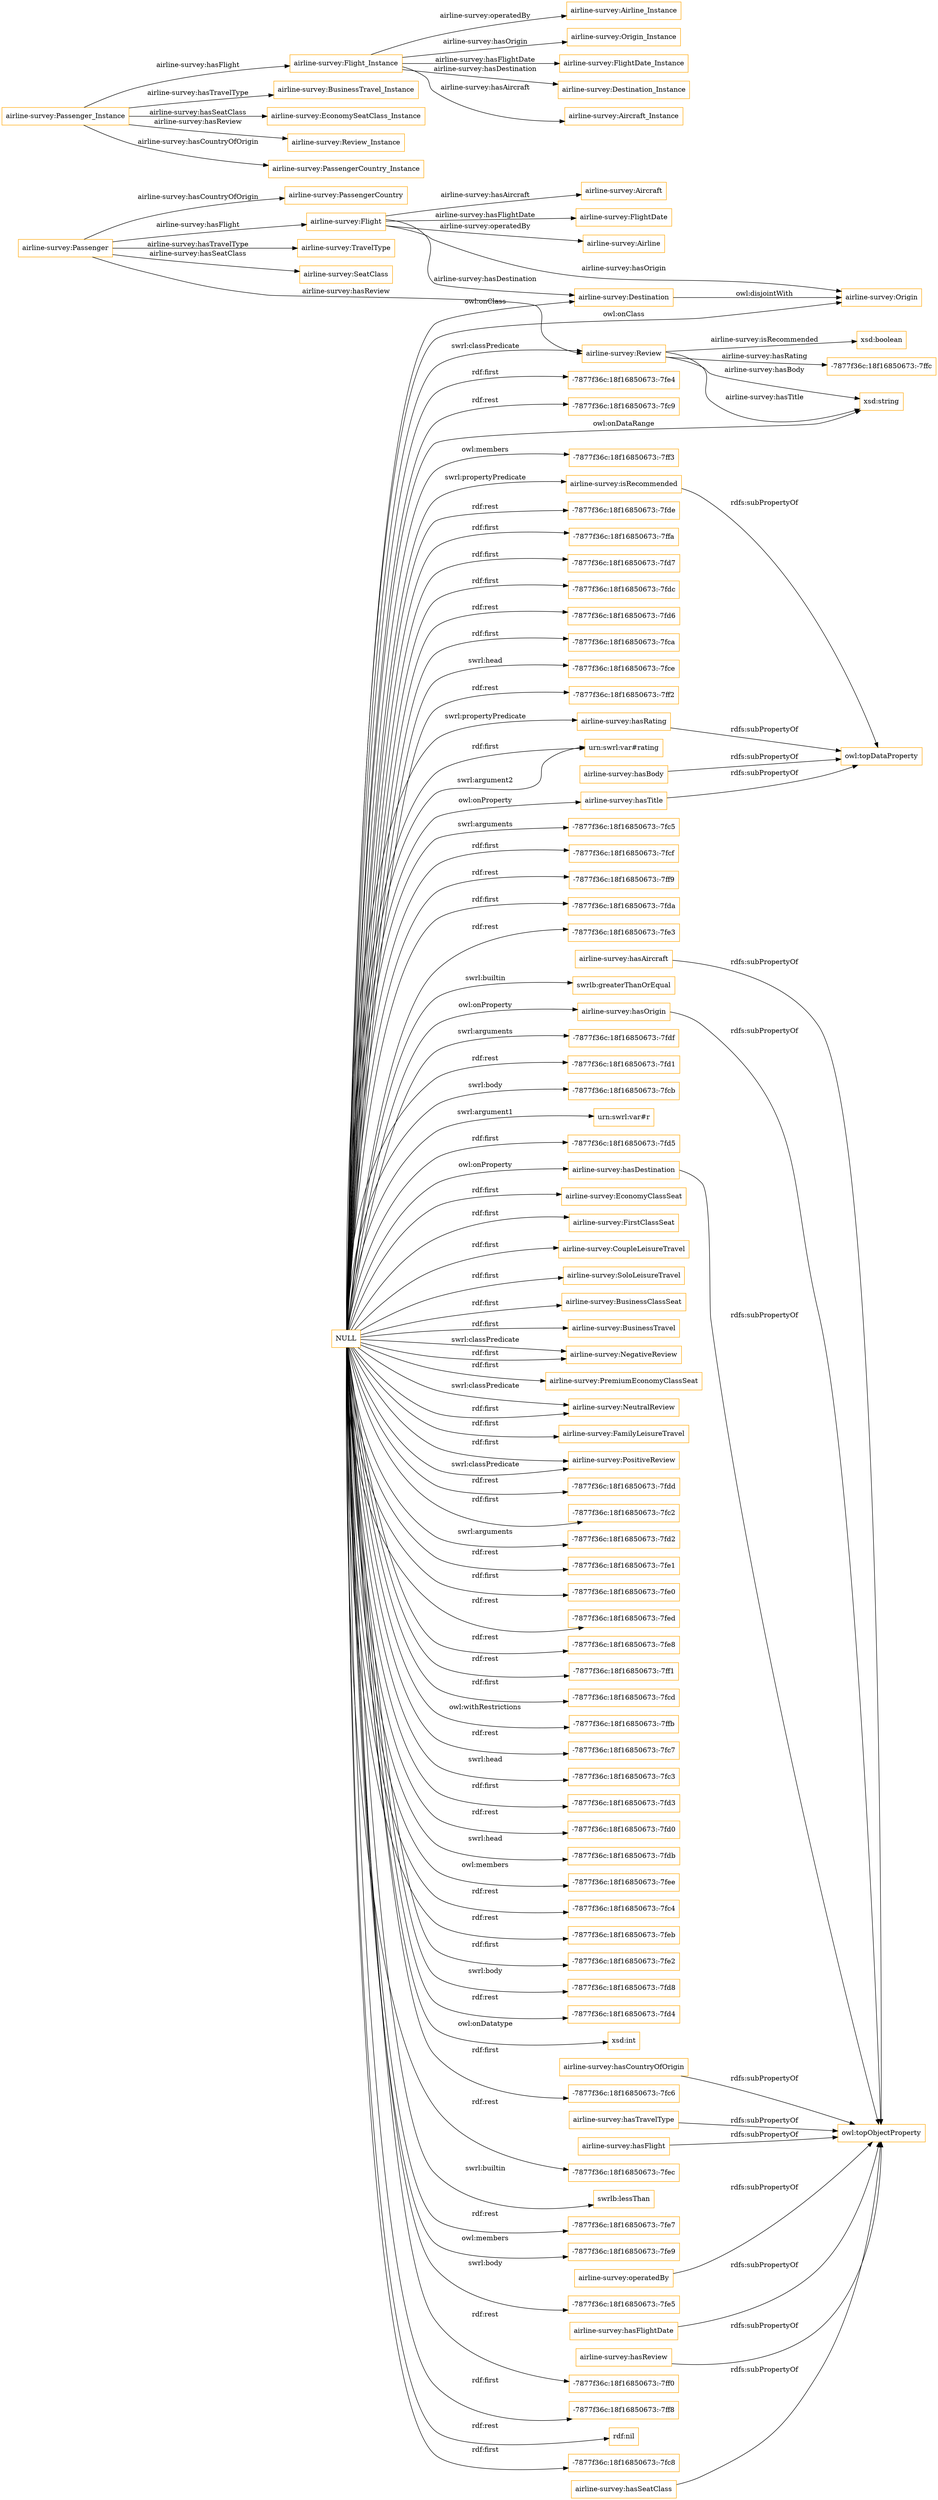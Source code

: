 digraph ar2dtool_diagram { 
rankdir=LR;
size="1501"
node [shape = rectangle, color="orange"]; "airline-survey:Destination" "airline-survey:Aircraft" "airline-survey:EconomyClassSeat" "airline-survey:FirstClassSeat" "airline-survey:CoupleLeisureTravel" "airline-survey:PassengerCountry" "airline-survey:FlightDate" "airline-survey:Review" "airline-survey:SoloLeisureTravel" "airline-survey:BusinessClassSeat" "airline-survey:TravelType" "airline-survey:BusinessTravel" "airline-survey:SeatClass" "airline-survey:Origin" "airline-survey:NegativeReview" "airline-survey:PremiumEconomyClassSeat" "airline-survey:NeutralReview" "airline-survey:FamilyLeisureTravel" "airline-survey:Flight" "airline-survey:PositiveReview" "airline-survey:Passenger" "airline-survey:Airline" ; /*classes style*/
	"NULL" -> "airline-survey:hasOrigin" [ label = "owl:onProperty" ];
	"NULL" -> "-7877f36c:18f16850673:-7fdd" [ label = "rdf:rest" ];
	"NULL" -> "-7877f36c:18f16850673:-7fc2" [ label = "rdf:first" ];
	"NULL" -> "airline-survey:NeutralReview" [ label = "rdf:first" ];
	"NULL" -> "-7877f36c:18f16850673:-7fd2" [ label = "swrl:arguments" ];
	"NULL" -> "-7877f36c:18f16850673:-7fe1" [ label = "rdf:rest" ];
	"NULL" -> "-7877f36c:18f16850673:-7fe0" [ label = "rdf:first" ];
	"NULL" -> "airline-survey:hasDestination" [ label = "owl:onProperty" ];
	"NULL" -> "-7877f36c:18f16850673:-7fed" [ label = "rdf:rest" ];
	"NULL" -> "-7877f36c:18f16850673:-7fe8" [ label = "rdf:rest" ];
	"NULL" -> "-7877f36c:18f16850673:-7ff1" [ label = "rdf:rest" ];
	"NULL" -> "-7877f36c:18f16850673:-7fcd" [ label = "rdf:first" ];
	"NULL" -> "-7877f36c:18f16850673:-7ffb" [ label = "owl:withRestrictions" ];
	"NULL" -> "airline-survey:FamilyLeisureTravel" [ label = "rdf:first" ];
	"NULL" -> "airline-survey:FirstClassSeat" [ label = "rdf:first" ];
	"NULL" -> "airline-survey:SoloLeisureTravel" [ label = "rdf:first" ];
	"NULL" -> "-7877f36c:18f16850673:-7fc7" [ label = "rdf:rest" ];
	"NULL" -> "-7877f36c:18f16850673:-7fc3" [ label = "swrl:head" ];
	"NULL" -> "-7877f36c:18f16850673:-7fd3" [ label = "rdf:first" ];
	"NULL" -> "-7877f36c:18f16850673:-7fd0" [ label = "rdf:rest" ];
	"NULL" -> "-7877f36c:18f16850673:-7fdb" [ label = "swrl:head" ];
	"NULL" -> "airline-survey:PositiveReview" [ label = "swrl:classPredicate" ];
	"NULL" -> "-7877f36c:18f16850673:-7fee" [ label = "owl:members" ];
	"NULL" -> "-7877f36c:18f16850673:-7fc4" [ label = "rdf:rest" ];
	"NULL" -> "-7877f36c:18f16850673:-7feb" [ label = "rdf:rest" ];
	"NULL" -> "airline-survey:BusinessClassSeat" [ label = "rdf:first" ];
	"NULL" -> "-7877f36c:18f16850673:-7fe2" [ label = "rdf:first" ];
	"NULL" -> "airline-survey:PremiumEconomyClassSeat" [ label = "rdf:first" ];
	"NULL" -> "-7877f36c:18f16850673:-7fd8" [ label = "swrl:body" ];
	"NULL" -> "airline-survey:NegativeReview" [ label = "rdf:first" ];
	"NULL" -> "airline-survey:Origin" [ label = "owl:onClass" ];
	"NULL" -> "-7877f36c:18f16850673:-7fd4" [ label = "rdf:rest" ];
	"NULL" -> "xsd:int" [ label = "owl:onDatatype" ];
	"NULL" -> "-7877f36c:18f16850673:-7fc6" [ label = "rdf:first" ];
	"NULL" -> "-7877f36c:18f16850673:-7fec" [ label = "rdf:rest" ];
	"NULL" -> "swrlb:lessThan" [ label = "swrl:builtin" ];
	"NULL" -> "-7877f36c:18f16850673:-7fe7" [ label = "rdf:rest" ];
	"NULL" -> "-7877f36c:18f16850673:-7fe9" [ label = "owl:members" ];
	"NULL" -> "-7877f36c:18f16850673:-7fe5" [ label = "swrl:body" ];
	"NULL" -> "airline-survey:EconomyClassSeat" [ label = "rdf:first" ];
	"NULL" -> "-7877f36c:18f16850673:-7ff0" [ label = "rdf:rest" ];
	"NULL" -> "airline-survey:Review" [ label = "swrl:classPredicate" ];
	"NULL" -> "airline-survey:hasRating" [ label = "swrl:propertyPredicate" ];
	"NULL" -> "-7877f36c:18f16850673:-7ff8" [ label = "rdf:first" ];
	"NULL" -> "rdf:nil" [ label = "rdf:rest" ];
	"NULL" -> "-7877f36c:18f16850673:-7fc8" [ label = "rdf:first" ];
	"NULL" -> "airline-survey:NeutralReview" [ label = "swrl:classPredicate" ];
	"NULL" -> "-7877f36c:18f16850673:-7fe4" [ label = "rdf:first" ];
	"NULL" -> "-7877f36c:18f16850673:-7fc9" [ label = "rdf:rest" ];
	"NULL" -> "-7877f36c:18f16850673:-7ff3" [ label = "owl:members" ];
	"NULL" -> "-7877f36c:18f16850673:-7fde" [ label = "rdf:rest" ];
	"NULL" -> "-7877f36c:18f16850673:-7ffa" [ label = "rdf:first" ];
	"NULL" -> "airline-survey:hasTitle" [ label = "owl:onProperty" ];
	"NULL" -> "-7877f36c:18f16850673:-7fd7" [ label = "rdf:first" ];
	"NULL" -> "-7877f36c:18f16850673:-7fdc" [ label = "rdf:first" ];
	"NULL" -> "airline-survey:isRecommended" [ label = "swrl:propertyPredicate" ];
	"NULL" -> "-7877f36c:18f16850673:-7fd6" [ label = "rdf:rest" ];
	"NULL" -> "airline-survey:CoupleLeisureTravel" [ label = "rdf:first" ];
	"NULL" -> "-7877f36c:18f16850673:-7fca" [ label = "rdf:first" ];
	"NULL" -> "airline-survey:NegativeReview" [ label = "swrl:classPredicate" ];
	"NULL" -> "airline-survey:BusinessTravel" [ label = "rdf:first" ];
	"NULL" -> "xsd:string" [ label = "owl:onDataRange" ];
	"NULL" -> "-7877f36c:18f16850673:-7fce" [ label = "swrl:head" ];
	"NULL" -> "-7877f36c:18f16850673:-7ff2" [ label = "rdf:rest" ];
	"NULL" -> "urn:swrl:var#rating" [ label = "rdf:first" ];
	"NULL" -> "-7877f36c:18f16850673:-7fc5" [ label = "swrl:arguments" ];
	"NULL" -> "-7877f36c:18f16850673:-7fcf" [ label = "rdf:first" ];
	"NULL" -> "-7877f36c:18f16850673:-7ff9" [ label = "rdf:rest" ];
	"NULL" -> "-7877f36c:18f16850673:-7fda" [ label = "rdf:first" ];
	"NULL" -> "-7877f36c:18f16850673:-7fe3" [ label = "rdf:rest" ];
	"NULL" -> "swrlb:greaterThanOrEqual" [ label = "swrl:builtin" ];
	"NULL" -> "urn:swrl:var#rating" [ label = "swrl:argument2" ];
	"NULL" -> "airline-survey:PositiveReview" [ label = "rdf:first" ];
	"NULL" -> "-7877f36c:18f16850673:-7fdf" [ label = "swrl:arguments" ];
	"NULL" -> "airline-survey:Destination" [ label = "owl:onClass" ];
	"NULL" -> "-7877f36c:18f16850673:-7fd1" [ label = "rdf:rest" ];
	"NULL" -> "-7877f36c:18f16850673:-7fcb" [ label = "swrl:body" ];
	"NULL" -> "urn:swrl:var#r" [ label = "swrl:argument1" ];
	"NULL" -> "-7877f36c:18f16850673:-7fd5" [ label = "rdf:first" ];
	"airline-survey:hasOrigin" -> "owl:topObjectProperty" [ label = "rdfs:subPropertyOf" ];
	"airline-survey:Flight_Instance" -> "airline-survey:Airline_Instance" [ label = "airline-survey:operatedBy" ];
	"airline-survey:Flight_Instance" -> "airline-survey:Origin_Instance" [ label = "airline-survey:hasOrigin" ];
	"airline-survey:Flight_Instance" -> "airline-survey:FlightDate_Instance" [ label = "airline-survey:hasFlightDate" ];
	"airline-survey:Flight_Instance" -> "airline-survey:Destination_Instance" [ label = "airline-survey:hasDestination" ];
	"airline-survey:Flight_Instance" -> "airline-survey:Aircraft_Instance" [ label = "airline-survey:hasAircraft" ];
	"airline-survey:Passenger_Instance" -> "airline-survey:BusinessTravel_Instance" [ label = "airline-survey:hasTravelType" ];
	"airline-survey:Passenger_Instance" -> "airline-survey:EconomySeatClass_Instance" [ label = "airline-survey:hasSeatClass" ];
	"airline-survey:Passenger_Instance" -> "airline-survey:Review_Instance" [ label = "airline-survey:hasReview" ];
	"airline-survey:Passenger_Instance" -> "airline-survey:Flight_Instance" [ label = "airline-survey:hasFlight" ];
	"airline-survey:Passenger_Instance" -> "airline-survey:PassengerCountry_Instance" [ label = "airline-survey:hasCountryOfOrigin" ];
	"airline-survey:isRecommended" -> "owl:topDataProperty" [ label = "rdfs:subPropertyOf" ];
	"airline-survey:hasCountryOfOrigin" -> "owl:topObjectProperty" [ label = "rdfs:subPropertyOf" ];
	"airline-survey:hasTitle" -> "owl:topDataProperty" [ label = "rdfs:subPropertyOf" ];
	"airline-survey:hasTravelType" -> "owl:topObjectProperty" [ label = "rdfs:subPropertyOf" ];
	"airline-survey:operatedBy" -> "owl:topObjectProperty" [ label = "rdfs:subPropertyOf" ];
	"airline-survey:hasBody" -> "owl:topDataProperty" [ label = "rdfs:subPropertyOf" ];
	"airline-survey:hasRating" -> "owl:topDataProperty" [ label = "rdfs:subPropertyOf" ];
	"airline-survey:hasDestination" -> "owl:topObjectProperty" [ label = "rdfs:subPropertyOf" ];
	"airline-survey:hasFlightDate" -> "owl:topObjectProperty" [ label = "rdfs:subPropertyOf" ];
	"airline-survey:hasReview" -> "owl:topObjectProperty" [ label = "rdfs:subPropertyOf" ];
	"airline-survey:Destination" -> "airline-survey:Origin" [ label = "owl:disjointWith" ];
	"airline-survey:hasFlight" -> "owl:topObjectProperty" [ label = "rdfs:subPropertyOf" ];
	"airline-survey:hasSeatClass" -> "owl:topObjectProperty" [ label = "rdfs:subPropertyOf" ];
	"airline-survey:hasAircraft" -> "owl:topObjectProperty" [ label = "rdfs:subPropertyOf" ];
	"airline-survey:Passenger" -> "airline-survey:PassengerCountry" [ label = "airline-survey:hasCountryOfOrigin" ];
	"airline-survey:Flight" -> "airline-survey:Aircraft" [ label = "airline-survey:hasAircraft" ];
	"airline-survey:Review" -> "xsd:string" [ label = "airline-survey:hasTitle" ];
	"airline-survey:Flight" -> "airline-survey:Airline" [ label = "airline-survey:operatedBy" ];
	"airline-survey:Review" -> "xsd:boolean" [ label = "airline-survey:isRecommended" ];
	"airline-survey:Review" -> "-7877f36c:18f16850673:-7ffc" [ label = "airline-survey:hasRating" ];
	"airline-survey:Review" -> "xsd:string" [ label = "airline-survey:hasBody" ];
	"airline-survey:Flight" -> "airline-survey:Destination" [ label = "airline-survey:hasDestination" ];
	"airline-survey:Flight" -> "airline-survey:Origin" [ label = "airline-survey:hasOrigin" ];
	"airline-survey:Passenger" -> "airline-survey:Review" [ label = "airline-survey:hasReview" ];
	"airline-survey:Passenger" -> "airline-survey:SeatClass" [ label = "airline-survey:hasSeatClass" ];
	"airline-survey:Flight" -> "airline-survey:FlightDate" [ label = "airline-survey:hasFlightDate" ];
	"airline-survey:Passenger" -> "airline-survey:Flight" [ label = "airline-survey:hasFlight" ];
	"airline-survey:Passenger" -> "airline-survey:TravelType" [ label = "airline-survey:hasTravelType" ];

}
